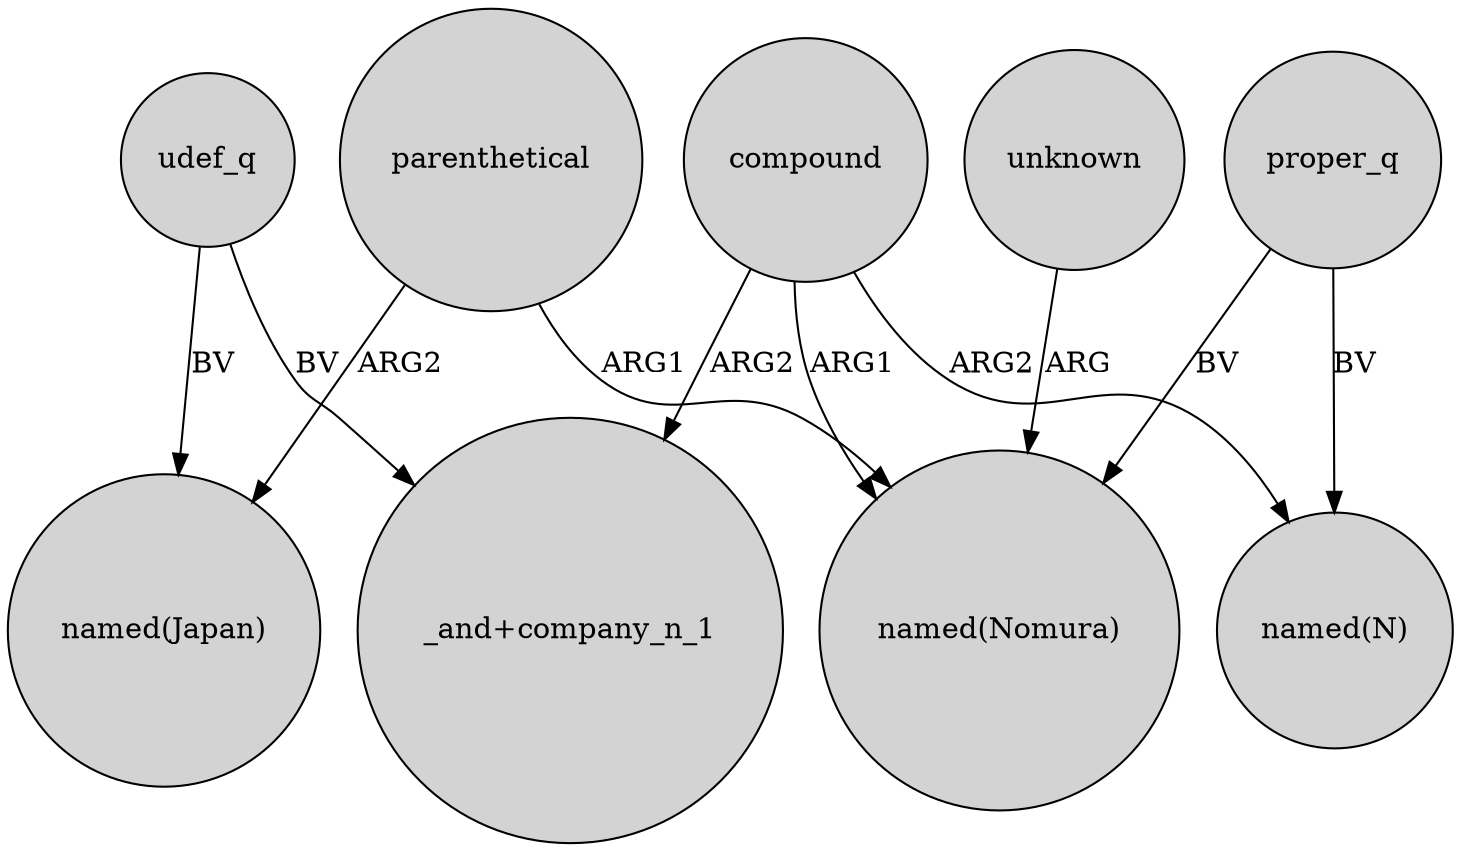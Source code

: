 digraph {
	node [shape=circle style=filled]
	parenthetical -> "named(Japan)" [label=ARG2]
	udef_q -> "_and+company_n_1" [label=BV]
	udef_q -> "named(Japan)" [label=BV]
	compound -> "_and+company_n_1" [label=ARG2]
	proper_q -> "named(N)" [label=BV]
	compound -> "named(Nomura)" [label=ARG1]
	unknown -> "named(Nomura)" [label=ARG]
	parenthetical -> "named(Nomura)" [label=ARG1]
	compound -> "named(N)" [label=ARG2]
	proper_q -> "named(Nomura)" [label=BV]
}
